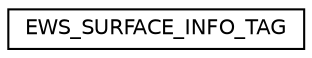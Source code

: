 digraph "Graphical Class Hierarchy"
{
  edge [fontname="Helvetica",fontsize="10",labelfontname="Helvetica",labelfontsize="10"];
  node [fontname="Helvetica",fontsize="10",shape=record];
  rankdir="LR";
  Node1 [label="EWS_SURFACE_INFO_TAG",height=0.2,width=0.4,color="black", fillcolor="white", style="filled",URL="$struct_e_w_s___s_u_r_f_a_c_e___i_n_f_o___t_a_g.html"];
}

